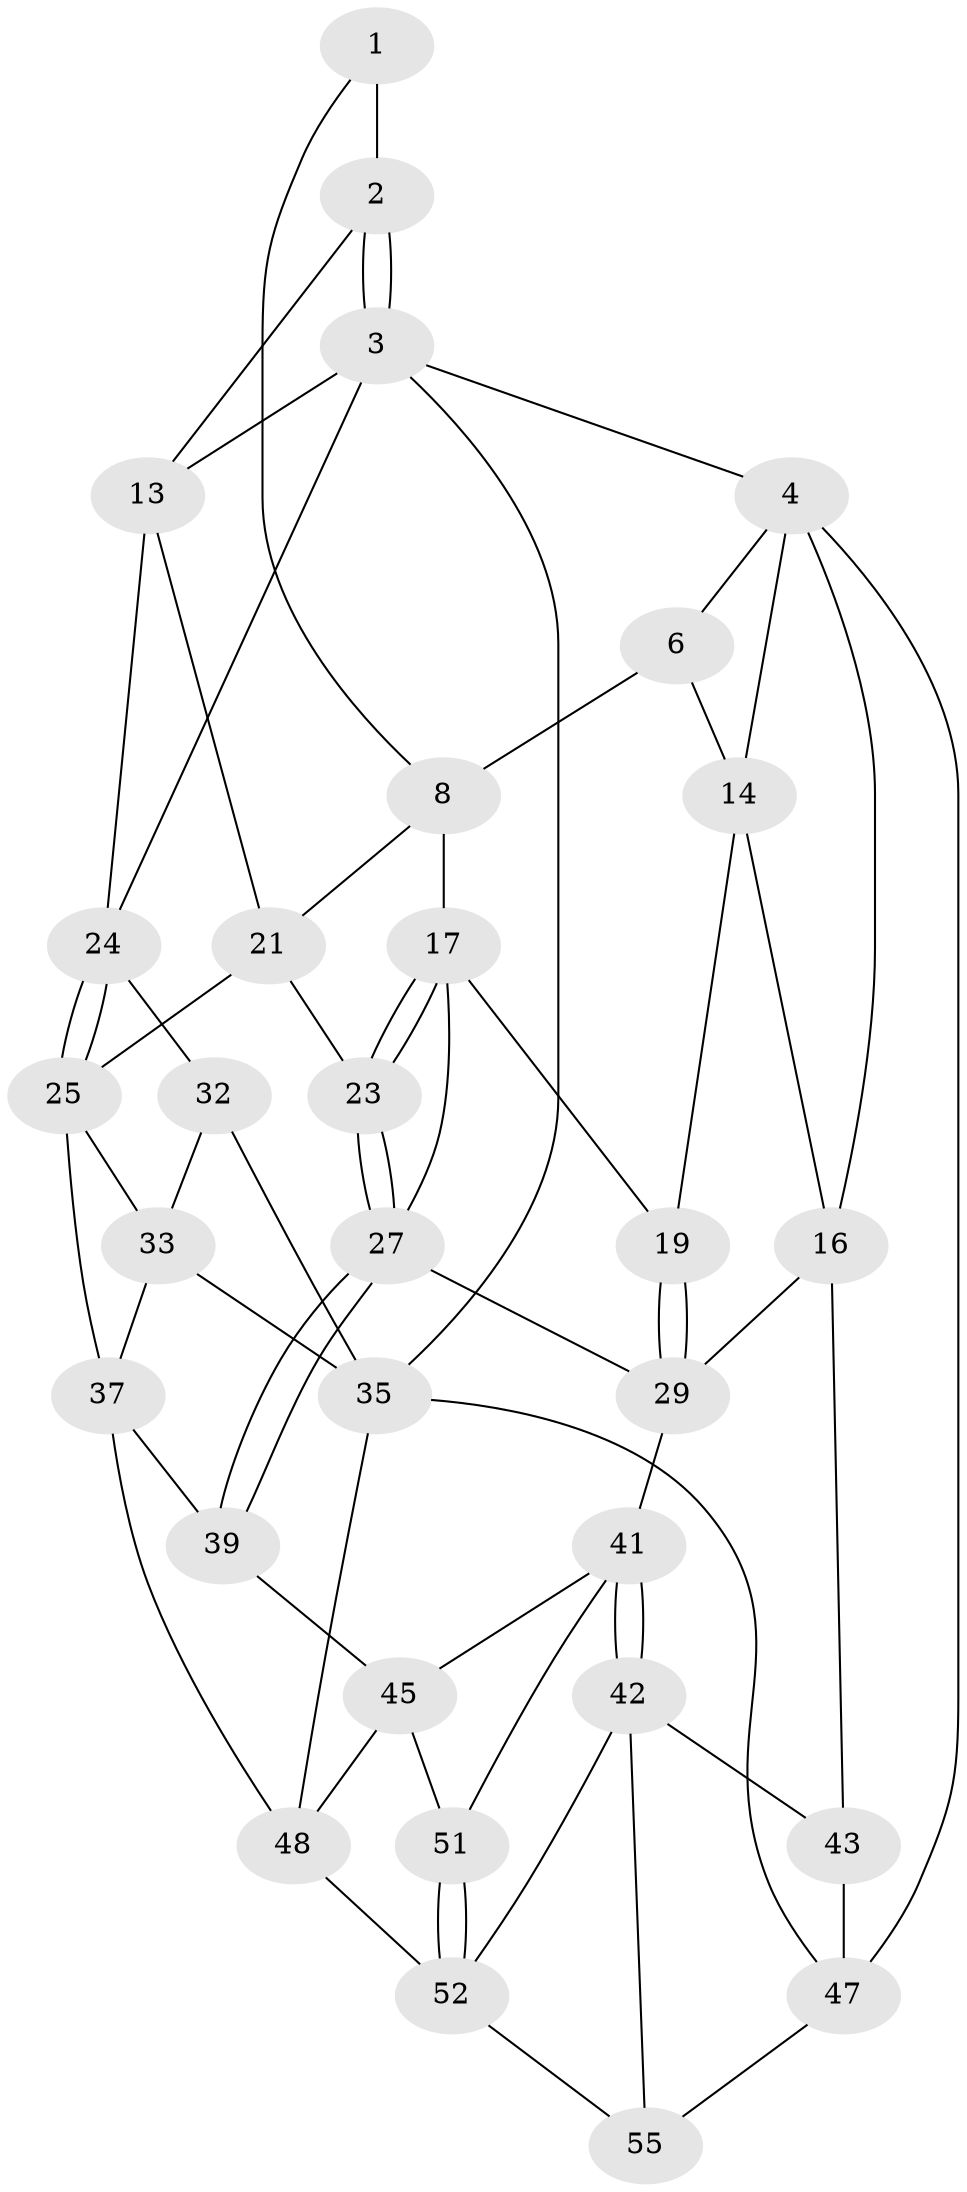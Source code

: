 // original degree distribution, {3: 0.03571428571428571, 4: 0.25, 6: 0.21428571428571427, 5: 0.5}
// Generated by graph-tools (version 1.1) at 2025/11/02/27/25 16:11:59]
// undirected, 31 vertices, 66 edges
graph export_dot {
graph [start="1"]
  node [color=gray90,style=filled];
  1 [pos="+0.5023443451077979+0",super="+7"];
  2 [pos="+0.8273821610285729+0",super="+11"];
  3 [pos="+1+0",super="+12"];
  4 [pos="+0+0",super="+5"];
  6 [pos="+0.3932323375062603+0",super="+10"];
  8 [pos="+0.5537511802047792+0.15756070883139964",super="+9"];
  13 [pos="+0.8284637691856443+0.19591704568981888",super="+20"];
  14 [pos="+0.22923353468884272+0.17882948272183338",super="+15"];
  16 [pos="+0+0.36064312315223884",super="+30"];
  17 [pos="+0.4999106327878602+0.25795053137261875",super="+18"];
  19 [pos="+0.3334199596901231+0.34093320177832337"];
  21 [pos="+0.6811723148143676+0.20549850670313016",super="+22"];
  23 [pos="+0.681895305103244+0.4213187947872142"];
  24 [pos="+0.8514487091004205+0.3142718646711841",super="+26"];
  25 [pos="+0.8733293429966075+0.4002089972174455",super="+34"];
  27 [pos="+0.5950164593692482+0.5573175185516301",super="+28"];
  29 [pos="+0.23381886173314742+0.48285591279977275",super="+31"];
  32 [pos="+1+0.455774080574762"];
  33 [pos="+1+0.4408622156520626",super="+40"];
  35 [pos="+1+1",super="+36"];
  37 [pos="+0.7684260223355792+0.6638689158344462",super="+38"];
  39 [pos="+0.6107205892258866+0.5982740703334667"];
  41 [pos="+0.3711969885432653+0.7534535459555729",super="+46"];
  42 [pos="+0.34148591647831217+0.7828579946466121",super="+53"];
  43 [pos="+0.329597156646753+0.7818655659352551",super="+44"];
  45 [pos="+0.5581369849737999+0.6915252125349493",super="+49"];
  47 [pos="+0+1",super="+56"];
  48 [pos="+0.7555112224654963+0.7769199684771508",super="+50"];
  51 [pos="+0.6098752795452014+0.9226774847486505"];
  52 [pos="+0.5977652566714704+0.9783819818683188",super="+54"];
  55 [pos="+0.23721006786321935+1"];
  1 -- 2 [weight=2];
  1 -- 8;
  2 -- 3;
  2 -- 3;
  2 -- 13;
  3 -- 4;
  3 -- 35;
  3 -- 24;
  3 -- 13;
  4 -- 16;
  4 -- 47;
  4 -- 6;
  4 -- 14;
  6 -- 14;
  6 -- 8;
  8 -- 21;
  8 -- 17;
  13 -- 24;
  13 -- 21;
  14 -- 16;
  14 -- 19;
  16 -- 43;
  16 -- 29;
  17 -- 23;
  17 -- 23;
  17 -- 19;
  17 -- 27;
  19 -- 29;
  19 -- 29;
  21 -- 25;
  21 -- 23;
  23 -- 27;
  23 -- 27;
  24 -- 25;
  24 -- 25;
  24 -- 32;
  25 -- 33;
  25 -- 37;
  27 -- 39;
  27 -- 39;
  27 -- 29;
  29 -- 41;
  32 -- 33;
  32 -- 35;
  33 -- 35;
  33 -- 37;
  35 -- 47;
  35 -- 48;
  37 -- 48;
  37 -- 39;
  39 -- 45;
  41 -- 42;
  41 -- 42;
  41 -- 51;
  41 -- 45;
  42 -- 43;
  42 -- 52;
  42 -- 55;
  43 -- 47 [weight=2];
  45 -- 48;
  45 -- 51;
  47 -- 55;
  48 -- 52;
  51 -- 52;
  51 -- 52;
  52 -- 55;
}
